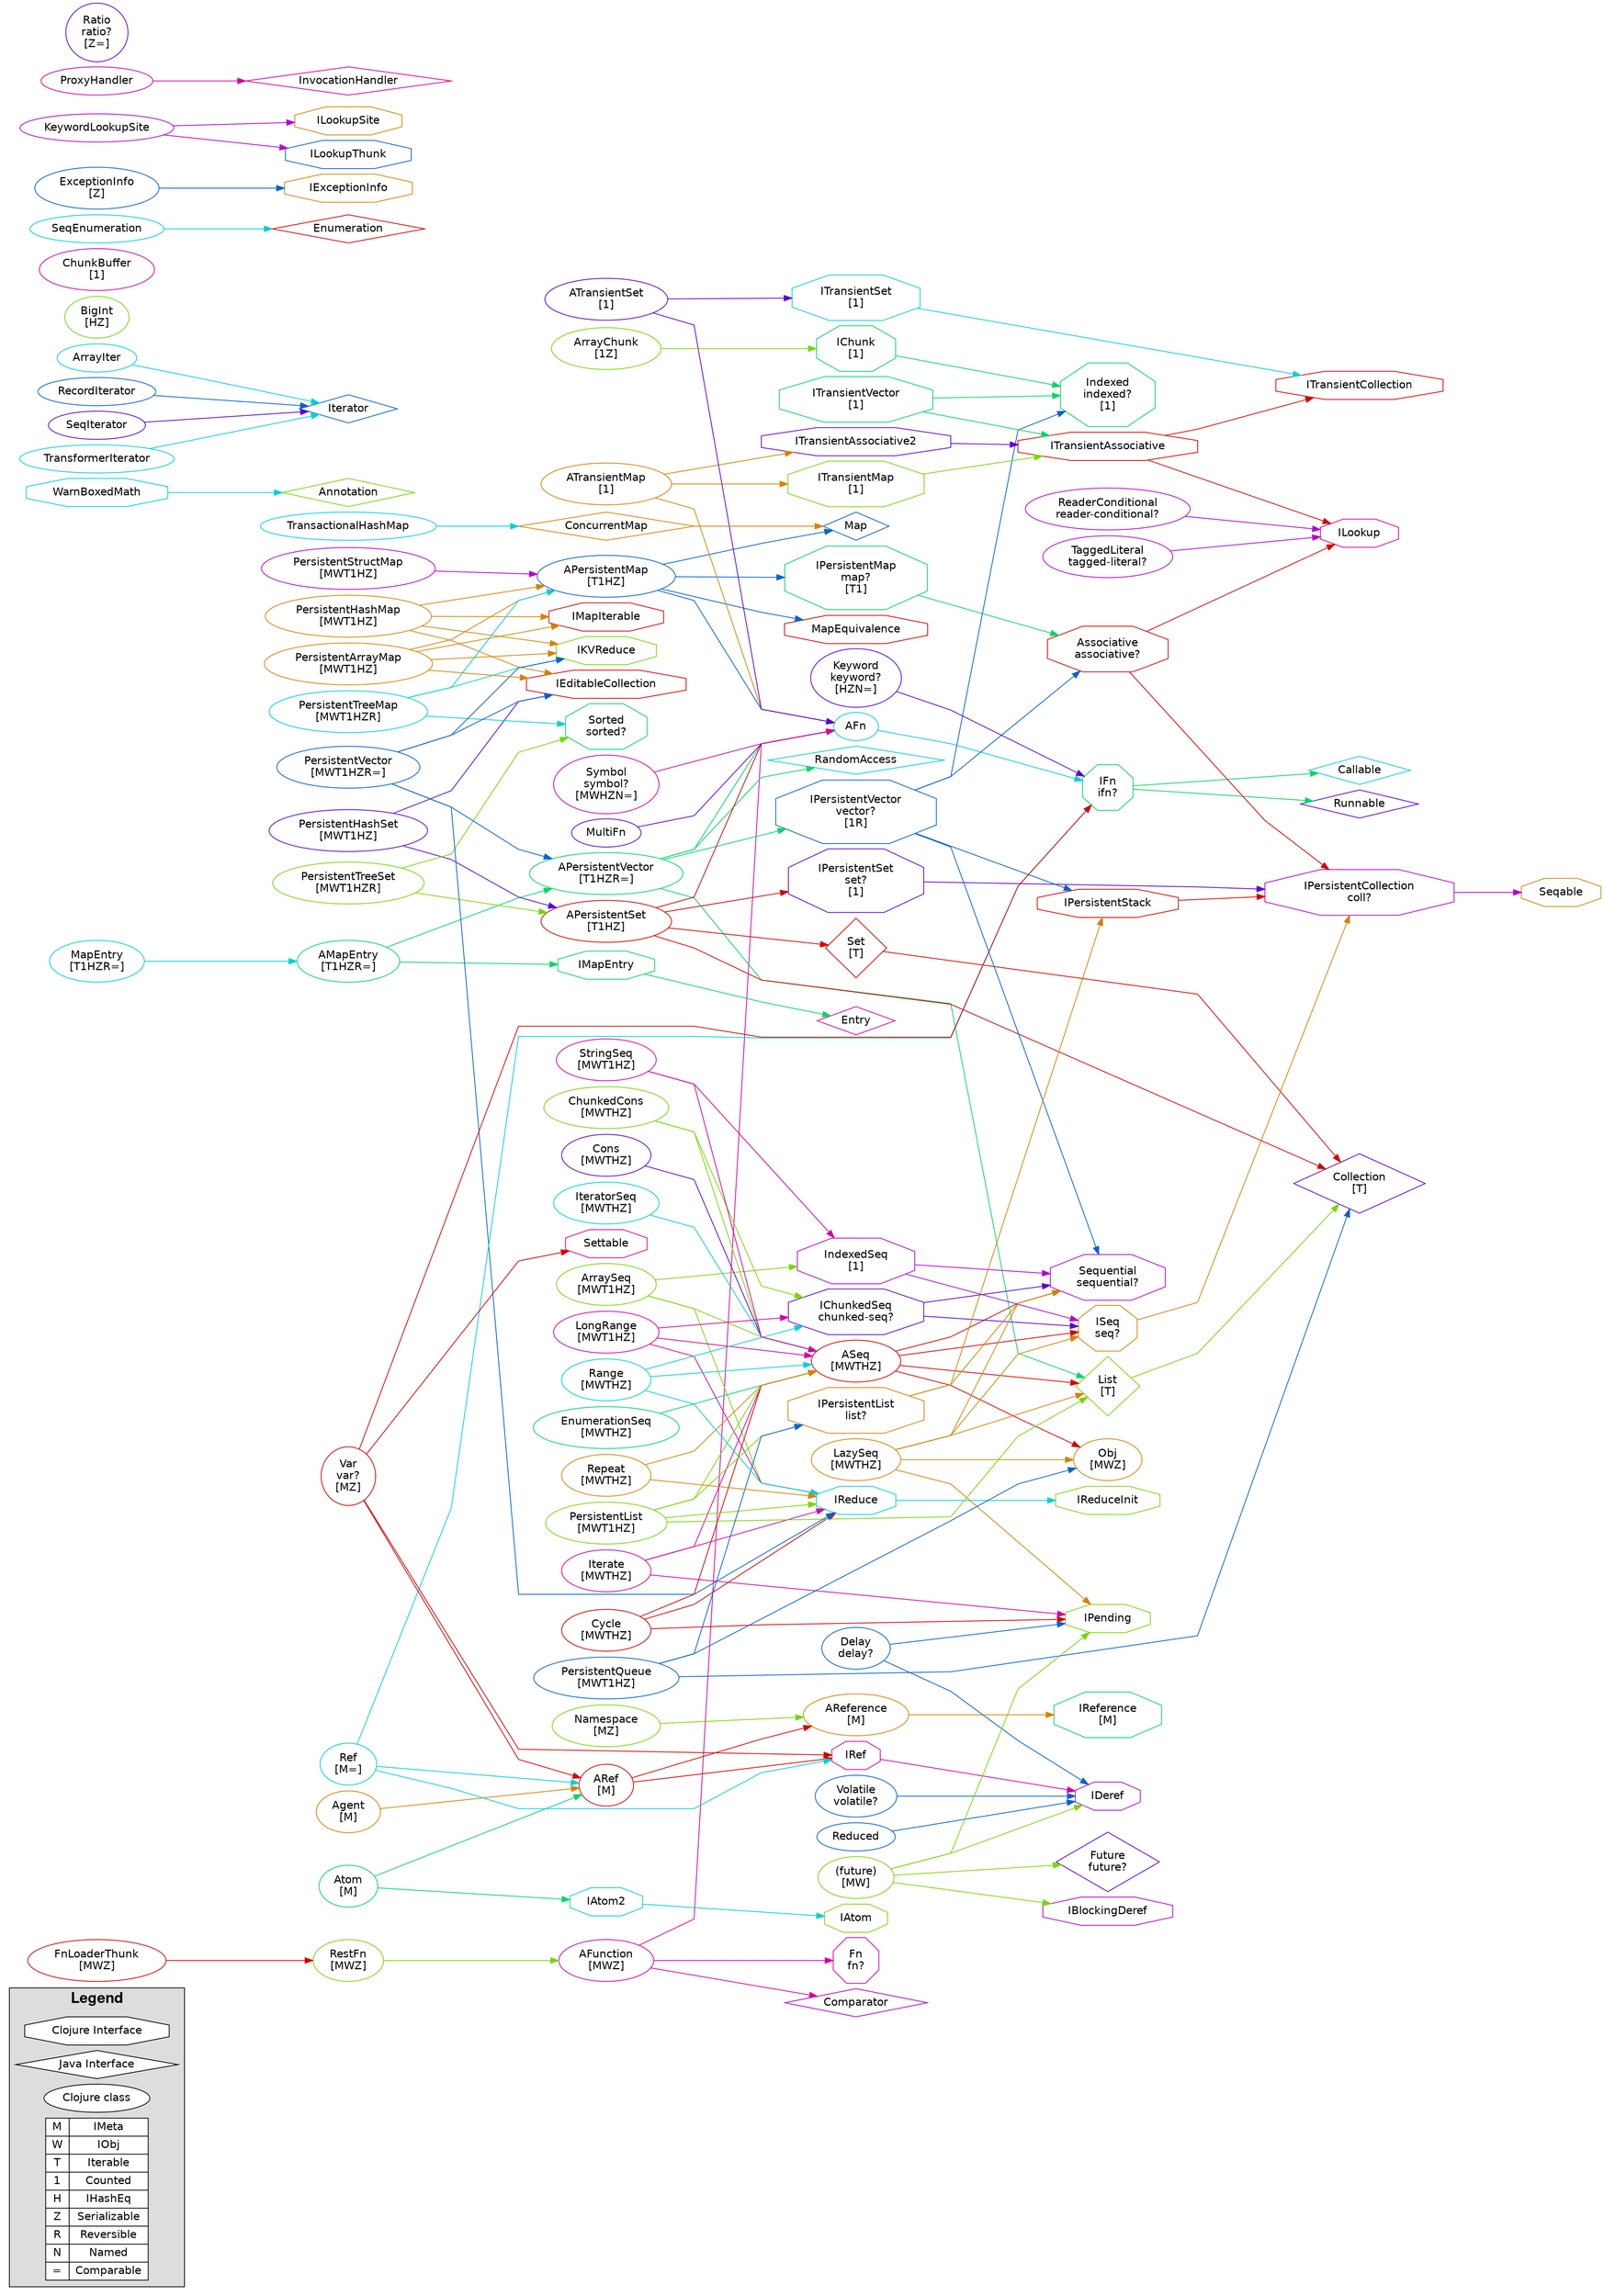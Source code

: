 digraph {
  rankdir=LR;
  dpi=55;
  nodesep=0.10;
  ranksep=1.2;
  mclimit=2500.0;
  node[ fontname=Helvetica shape=box ];
  splines=polyline;

  subgraph cluster_legend {
    label="Legend"
    fontname="Helvetica Bold"
    fontsize=19
    bgcolor="#dddddd"
    "Clojure Interface" [ shape=octagon fillcolor="#ffffff" style=filled ];
    "Java Interface" [ shape=diamond fillcolor="#ffffff" style=filled ];
    "Clojure class" [ shape=oval fillcolor="#ffffff" style=filled ];
    
    badges [
      shape=record
      style=filled
      fillcolor="#ffffff"
      label="{{M|W|T|1|H|Z|R|N|=}|{IMeta|IObj|Iterable|Counted|IHashEq|Serializable|Reversible|Named|Comparable}}"
    ]
  }
  "class clojure.lang.AFn" [ label="AFn" color="#00d0d7" shape="oval"];
  "class clojure.lang.AFn" -> "interface clojure.lang.IFn" [ color="#00d0d7" ];
  "class clojure.lang.AFunction" [ label="AFunction\n[MWZ]" color="#d7009e" shape="oval"];
  "class clojure.lang.AFunction" -> "class clojure.lang.AFn" [ color="#d7009e" ];
  "class clojure.lang.AFunction" -> "interface java.util.Comparator" [ color="#d7009e" ];
  "class clojure.lang.AFunction" -> "interface clojure.lang.Fn" [ color="#d7009e" ];
  "class clojure.lang.AMapEntry" [ label="AMapEntry\n[T1HZR=]" color="#00d764" shape="oval"];
  "class clojure.lang.AMapEntry" -> "class clojure.lang.APersistentVector" [ color="#00d764" ];
  "class clojure.lang.AMapEntry" -> "interface clojure.lang.IMapEntry" [ color="#00d764" ];
  "class clojure.lang.APersistentMap" [ label="APersistentMap\n[T1HZ]" color="#0061d7" shape="oval"];
  "class clojure.lang.APersistentMap" -> "class clojure.lang.AFn" [ color="#0061d7" ];
  "class clojure.lang.APersistentMap" -> "interface clojure.lang.IPersistentMap" [ color="#0061d7" ];
  "class clojure.lang.APersistentMap" -> "interface java.util.Map" [ color="#0061d7" ];
  "class clojure.lang.APersistentMap" -> "interface clojure.lang.MapEquivalence" [ color="#0061d7" ];
  "class clojure.lang.APersistentSet" [ label="APersistentSet\n[T1HZ]" color="#d70000" shape="oval"];
  "class clojure.lang.APersistentSet" -> "class clojure.lang.AFn" [ color="#d70000" ];
  "class clojure.lang.APersistentSet" -> "interface clojure.lang.IPersistentSet" [ color="#d70000" ];
  "class clojure.lang.APersistentSet" -> "interface java.util.Collection" [ color="#d70000" ];
  "class clojure.lang.APersistentSet" -> "interface java.util.Set" [ color="#d70000" ];
  "class clojure.lang.APersistentVector" [ label="APersistentVector\n[T1HZR=]" color="#00d764" shape="oval"];
  "class clojure.lang.APersistentVector" -> "class clojure.lang.AFn" [ color="#00d764" ];
  "class clojure.lang.APersistentVector" -> "interface clojure.lang.IPersistentVector" [ color="#00d764" ];
  "class clojure.lang.APersistentVector" -> "interface java.util.List" [ color="#00d764" ];
  "class clojure.lang.APersistentVector" -> "interface java.util.RandomAccess" [ color="#00d764" ];
  "class clojure.lang.ARef" [ label="ARef\n[M]" color="#d70000" shape="oval"];
  "class clojure.lang.ARef" -> "class clojure.lang.AReference" [ color="#d70000" ];
  "class clojure.lang.ARef" -> "interface clojure.lang.IRef" [ color="#d70000" ];
  "class clojure.lang.AReference" [ label="AReference\n[M]" color="#d78100" shape="oval"];
  "class clojure.lang.AReference" -> "interface clojure.lang.IReference" [ color="#d78100" ];
  "class clojure.lang.ASeq" [ label="ASeq\n[MWTHZ]" color="#d70000" shape="oval"];
  "class clojure.lang.ASeq" -> "class clojure.lang.Obj" [ color="#d70000" ];
  "class clojure.lang.ASeq" -> "interface clojure.lang.ISeq" [ color="#d70000" ];
  "class clojure.lang.ASeq" -> "interface clojure.lang.Sequential" [ color="#d70000" ];
  "class clojure.lang.ASeq" -> "interface java.util.List" [ color="#d70000" ];
  "class clojure.lang.ATransientMap" [ label="ATransientMap\n[1]" color="#d78100" shape="oval"];
  "class clojure.lang.ATransientMap" -> "class clojure.lang.AFn" [ color="#d78100" ];
  "class clojure.lang.ATransientMap" -> "interface clojure.lang.ITransientMap" [ color="#d78100" ];
  "class clojure.lang.ATransientMap" -> "interface clojure.lang.ITransientAssociative2" [ color="#d78100" ];
  "class clojure.lang.ATransientSet" [ label="ATransientSet\n[1]" color="#5a00d7" shape="oval"];
  "class clojure.lang.ATransientSet" -> "class clojure.lang.AFn" [ color="#5a00d7" ];
  "class clojure.lang.ATransientSet" -> "interface clojure.lang.ITransientSet" [ color="#5a00d7" ];
  "class clojure.lang.Agent" [ label="Agent\n[M]" color="#d78100" shape="oval"];
  "class clojure.lang.Agent" -> "class clojure.lang.ARef" [ color="#d78100" ];
  "interface java.lang.annotation.Annotation" [ label="Annotation" color="#76d700" shape="diamond"];
  "class clojure.lang.ArrayChunk" [ label="ArrayChunk\n[1Z]" color="#76d700" shape="oval"];
  "class clojure.lang.ArrayChunk" -> "interface clojure.lang.IChunk" [ color="#76d700" ];
  "class clojure.lang.ArrayIter" [ label="ArrayIter" color="#00d0d7" shape="oval"];
  "class clojure.lang.ArrayIter" -> "interface java.util.Iterator" [ color="#00d0d7" ];
  "class clojure.lang.ArraySeq" [ label="ArraySeq\n[MWT1HZ]" color="#76d700" shape="oval"];
  "class clojure.lang.ArraySeq" -> "class clojure.lang.ASeq" [ color="#76d700" ];
  "class clojure.lang.ArraySeq" -> "interface clojure.lang.IndexedSeq" [ color="#76d700" ];
  "class clojure.lang.ArraySeq" -> "interface clojure.lang.IReduce" [ color="#76d700" ];
  "interface clojure.lang.Associative" [ label="Associative\nassociative?" color="#d70000" shape="octagon"];
  "interface clojure.lang.Associative" -> "interface clojure.lang.IPersistentCollection" [ color="#d70000" ];
  "interface clojure.lang.Associative" -> "interface clojure.lang.ILookup" [ color="#d70000" ];
  "class clojure.lang.Atom" [ label="Atom\n[M]" color="#00d764" shape="oval"];
  "class clojure.lang.Atom" -> "class clojure.lang.ARef" [ color="#00d764" ];
  "class clojure.lang.Atom" -> "interface clojure.lang.IAtom2" [ color="#00d764" ];
  "class clojure.lang.BigInt" [ label="BigInt\n[HZ]" color="#76d700" shape="oval"];
  "interface java.util.concurrent.Callable" [ label="Callable" color="#00d0d7" shape="diamond"];
  "class clojure.lang.ChunkBuffer" [ label="ChunkBuffer\n[1]" color="#d7009e" shape="oval"];
  "class clojure.lang.ChunkedCons" [ label="ChunkedCons\n[MWTHZ]" color="#76d700" shape="oval"];
  "class clojure.lang.ChunkedCons" -> "class clojure.lang.ASeq" [ color="#76d700" ];
  "class clojure.lang.ChunkedCons" -> "interface clojure.lang.IChunkedSeq" [ color="#76d700" ];
  "interface java.util.Collection" [ label="Collection\n[T]" color="#5a00d7" shape="diamond"];
  "interface java.util.Comparator" [ label="Comparator" color="#b300d7" shape="diamond"];
  "interface java.util.concurrent.ConcurrentMap" [ label="ConcurrentMap" color="#d78100" shape="diamond"];
  "interface java.util.concurrent.ConcurrentMap" -> "interface java.util.Map" [ color="#d78100" ];
  "class clojure.lang.Cons" [ label="Cons\n[MWTHZ]" color="#5a00d7" shape="oval"];
  "class clojure.lang.Cons" -> "class clojure.lang.ASeq" [ color="#5a00d7" ];
  "class clojure.lang.Cycle" [ label="Cycle\n[MWTHZ]" color="#d70000" shape="oval"];
  "class clojure.lang.Cycle" -> "class clojure.lang.ASeq" [ color="#d70000" ];
  "class clojure.lang.Cycle" -> "interface clojure.lang.IReduce" [ color="#d70000" ];
  "class clojure.lang.Cycle" -> "interface clojure.lang.IPending" [ color="#d70000" ];
  "class clojure.lang.Delay" [ label="Delay\ndelay?" color="#0061d7" shape="oval"];
  "class clojure.lang.Delay" -> "interface clojure.lang.IDeref" [ color="#0061d7" ];
  "class clojure.lang.Delay" -> "interface clojure.lang.IPending" [ color="#0061d7" ];
  "interface java.util.Map$Entry" [ label="Entry" color="#d7009e" shape="diamond"];
  "interface java.util.Enumeration" [ label="Enumeration" color="#d70000" shape="diamond"];
  "class clojure.lang.EnumerationSeq" [ label="EnumerationSeq\n[MWTHZ]" color="#00d764" shape="oval"];
  "class clojure.lang.EnumerationSeq" -> "class clojure.lang.ASeq" [ color="#00d764" ];
  "class clojure.lang.ExceptionInfo" [ label="ExceptionInfo\n[Z]" color="#0061d7" shape="oval"];
  "class clojure.lang.ExceptionInfo" -> "interface clojure.lang.IExceptionInfo" [ color="#0061d7" ];
  "interface clojure.lang.Fn" [ label="Fn\nfn?" color="#d7009e" shape="octagon"];
  "class clojure.lang.FnLoaderThunk" [ label="FnLoaderThunk\n[MWZ]" color="#d70000" shape="oval"];
  "class clojure.lang.FnLoaderThunk" -> "class clojure.lang.RestFn" [ color="#d70000" ];
  "interface java.util.concurrent.Future" [ label="Future\nfuture?" color="#5a00d7" shape="diamond"];
  "interface clojure.lang.IAtom" [ label="IAtom" color="#76d700" shape="octagon"];
  "interface clojure.lang.IAtom2" [ label="IAtom2" color="#00d0d7" shape="octagon"];
  "interface clojure.lang.IAtom2" -> "interface clojure.lang.IAtom" [ color="#00d0d7" ];
  "interface clojure.lang.IBlockingDeref" [ label="IBlockingDeref" color="#b300d7" shape="octagon"];
  "interface clojure.lang.IChunk" [ label="IChunk\n[1]" color="#00d764" shape="octagon"];
  "interface clojure.lang.IChunk" -> "interface clojure.lang.Indexed" [ color="#00d764" ];
  "interface clojure.lang.IChunkedSeq" [ label="IChunkedSeq\nchunked-seq?" color="#5a00d7" shape="octagon"];
  "interface clojure.lang.IChunkedSeq" -> "interface clojure.lang.ISeq" [ color="#5a00d7" ];
  "interface clojure.lang.IChunkedSeq" -> "interface clojure.lang.Sequential" [ color="#5a00d7" ];
  "interface clojure.lang.IDeref" [ label="IDeref" color="#b300d7" shape="octagon"];
  "interface clojure.lang.IEditableCollection" [ label="IEditableCollection" color="#d70000" shape="octagon"];
  "interface clojure.lang.IExceptionInfo" [ label="IExceptionInfo" color="#d78100" shape="octagon"];
  "interface clojure.lang.IFn" [ label="IFn\nifn?" color="#00d764" shape="octagon"];
  "interface clojure.lang.IFn" -> "interface java.util.concurrent.Callable" [ color="#00d764" ];
  "interface clojure.lang.IFn" -> "interface java.lang.Runnable" [ color="#00d764" ];
  "interface clojure.lang.IKVReduce" [ label="IKVReduce" color="#76d700" shape="octagon"];
  "interface clojure.lang.ILookup" [ label="ILookup" color="#d7009e" shape="octagon"];
  "interface clojure.lang.ILookupSite" [ label="ILookupSite" color="#d78100" shape="octagon"];
  "interface clojure.lang.ILookupThunk" [ label="ILookupThunk" color="#0061d7" shape="octagon"];
  "interface clojure.lang.IMapEntry" [ label="IMapEntry" color="#00d764" shape="octagon"];
  "interface clojure.lang.IMapEntry" -> "interface java.util.Map$Entry" [ color="#00d764" ];
  "interface clojure.lang.IMapIterable" [ label="IMapIterable" color="#d70000" shape="octagon"];
  "interface clojure.lang.IPending" [ label="IPending" color="#76d700" shape="octagon"];
  "interface clojure.lang.IPersistentCollection" [ label="IPersistentCollection\ncoll?" color="#b300d7" shape="octagon"];
  "interface clojure.lang.IPersistentCollection" -> "interface clojure.lang.Seqable" [ color="#b300d7" ];
  "interface clojure.lang.IPersistentList" [ label="IPersistentList\nlist?" color="#d78100" shape="octagon"];
  "interface clojure.lang.IPersistentList" -> "interface clojure.lang.Sequential" [ color="#d78100" ];
  "interface clojure.lang.IPersistentList" -> "interface clojure.lang.IPersistentStack" [ color="#d78100" ];
  "interface clojure.lang.IPersistentMap" [ label="IPersistentMap\nmap?\n[T1]" color="#00d764" shape="octagon"];
  "interface clojure.lang.IPersistentMap" -> "interface clojure.lang.Associative" [ color="#00d764" ];
  "interface clojure.lang.IPersistentSet" [ label="IPersistentSet\nset?\n[1]" color="#5a00d7" shape="octagon"];
  "interface clojure.lang.IPersistentSet" -> "interface clojure.lang.IPersistentCollection" [ color="#5a00d7" ];
  "interface clojure.lang.IPersistentStack" [ label="IPersistentStack" color="#d70000" shape="octagon"];
  "interface clojure.lang.IPersistentStack" -> "interface clojure.lang.IPersistentCollection" [ color="#d70000" ];
  "interface clojure.lang.IPersistentVector" [ label="IPersistentVector\nvector?\n[1R]" color="#0061d7" shape="octagon"];
  "interface clojure.lang.IPersistentVector" -> "interface clojure.lang.Associative" [ color="#0061d7" ];
  "interface clojure.lang.IPersistentVector" -> "interface clojure.lang.Sequential" [ color="#0061d7" ];
  "interface clojure.lang.IPersistentVector" -> "interface clojure.lang.IPersistentStack" [ color="#0061d7" ];
  "interface clojure.lang.IPersistentVector" -> "interface clojure.lang.Indexed" [ color="#0061d7" ];
  "interface clojure.lang.IReduce" [ label="IReduce" color="#00d0d7" shape="octagon"];
  "interface clojure.lang.IReduce" -> "interface clojure.lang.IReduceInit" [ color="#00d0d7" ];
  "interface clojure.lang.IReduceInit" [ label="IReduceInit" color="#76d700" shape="octagon"];
  "interface clojure.lang.IRef" [ label="IRef" color="#d7009e" shape="octagon"];
  "interface clojure.lang.IRef" -> "interface clojure.lang.IDeref" [ color="#d7009e" ];
  "interface clojure.lang.IReference" [ label="IReference\n[M]" color="#00d764" shape="octagon"];
  "interface clojure.lang.ISeq" [ label="ISeq\nseq?" color="#d78100" shape="octagon"];
  "interface clojure.lang.ISeq" -> "interface clojure.lang.IPersistentCollection" [ color="#d78100" ];
  "interface clojure.lang.ITransientAssociative" [ label="ITransientAssociative" color="#d70000" shape="octagon"];
  "interface clojure.lang.ITransientAssociative" -> "interface clojure.lang.ITransientCollection" [ color="#d70000" ];
  "interface clojure.lang.ITransientAssociative" -> "interface clojure.lang.ILookup" [ color="#d70000" ];
  "interface clojure.lang.ITransientAssociative2" [ label="ITransientAssociative2" color="#5a00d7" shape="octagon"];
  "interface clojure.lang.ITransientAssociative2" -> "interface clojure.lang.ITransientAssociative" [ color="#5a00d7" ];
  "interface clojure.lang.ITransientCollection" [ label="ITransientCollection" color="#d70000" shape="octagon"];
  "interface clojure.lang.ITransientMap" [ label="ITransientMap\n[1]" color="#76d700" shape="octagon"];
  "interface clojure.lang.ITransientMap" -> "interface clojure.lang.ITransientAssociative" [ color="#76d700" ];
  "interface clojure.lang.ITransientSet" [ label="ITransientSet\n[1]" color="#00d0d7" shape="octagon"];
  "interface clojure.lang.ITransientSet" -> "interface clojure.lang.ITransientCollection" [ color="#00d0d7" ];
  "interface clojure.lang.ITransientVector" [ label="ITransientVector\n[1]" color="#00d764" shape="octagon"];
  "interface clojure.lang.ITransientVector" -> "interface clojure.lang.ITransientAssociative" [ color="#00d764" ];
  "interface clojure.lang.ITransientVector" -> "interface clojure.lang.Indexed" [ color="#00d764" ];
  "interface clojure.lang.Indexed" [ label="Indexed\nindexed?\n[1]" color="#00d764" shape="octagon"];
  "interface clojure.lang.IndexedSeq" [ label="IndexedSeq\n[1]" color="#b300d7" shape="octagon"];
  "interface clojure.lang.IndexedSeq" -> "interface clojure.lang.ISeq" [ color="#b300d7" ];
  "interface clojure.lang.IndexedSeq" -> "interface clojure.lang.Sequential" [ color="#b300d7" ];
  "interface java.lang.reflect.InvocationHandler" [ label="InvocationHandler" color="#d7009e" shape="diamond"];
  "class clojure.lang.Iterate" [ label="Iterate\n[MWTHZ]" color="#d7009e" shape="oval"];
  "class clojure.lang.Iterate" -> "class clojure.lang.ASeq" [ color="#d7009e" ];
  "class clojure.lang.Iterate" -> "interface clojure.lang.IReduce" [ color="#d7009e" ];
  "class clojure.lang.Iterate" -> "interface clojure.lang.IPending" [ color="#d7009e" ];
  "interface java.util.Iterator" [ label="Iterator" color="#0061d7" shape="diamond"];
  "class clojure.lang.IteratorSeq" [ label="IteratorSeq\n[MWTHZ]" color="#00d0d7" shape="oval"];
  "class clojure.lang.IteratorSeq" -> "class clojure.lang.ASeq" [ color="#00d0d7" ];
  "class clojure.lang.Keyword" [ label="Keyword\nkeyword?\n[HZN=]" color="#5a00d7" shape="oval"];
  "class clojure.lang.Keyword" -> "interface clojure.lang.IFn" [ color="#5a00d7" ];
  "class clojure.lang.KeywordLookupSite" [ label="KeywordLookupSite" color="#b300d7" shape="oval"];
  "class clojure.lang.KeywordLookupSite" -> "interface clojure.lang.ILookupSite" [ color="#b300d7" ];
  "class clojure.lang.KeywordLookupSite" -> "interface clojure.lang.ILookupThunk" [ color="#b300d7" ];
  "class clojure.lang.LazySeq" [ label="LazySeq\n[MWTHZ]" color="#d78100" shape="oval"];
  "class clojure.lang.LazySeq" -> "class clojure.lang.Obj" [ color="#d78100" ];
  "class clojure.lang.LazySeq" -> "interface clojure.lang.ISeq" [ color="#d78100" ];
  "class clojure.lang.LazySeq" -> "interface clojure.lang.Sequential" [ color="#d78100" ];
  "class clojure.lang.LazySeq" -> "interface java.util.List" [ color="#d78100" ];
  "class clojure.lang.LazySeq" -> "interface clojure.lang.IPending" [ color="#d78100" ];
  "interface java.util.List" [ label="List\n[T]" color="#76d700" shape="diamond"];
  "interface java.util.List" -> "interface java.util.Collection" [ color="#76d700" ];
  "class clojure.lang.LongRange" [ label="LongRange\n[MWT1HZ]" color="#d7009e" shape="oval"];
  "class clojure.lang.LongRange" -> "class clojure.lang.ASeq" [ color="#d7009e" ];
  "class clojure.lang.LongRange" -> "interface clojure.lang.IChunkedSeq" [ color="#d7009e" ];
  "class clojure.lang.LongRange" -> "interface clojure.lang.IReduce" [ color="#d7009e" ];
  "interface java.util.Map" [ label="Map" color="#0061d7" shape="diamond"];
  "class clojure.lang.MapEntry" [ label="MapEntry\n[T1HZR=]" color="#00d0d7" shape="oval"];
  "class clojure.lang.MapEntry" -> "class clojure.lang.AMapEntry" [ color="#00d0d7" ];
  "interface clojure.lang.MapEquivalence" [ label="MapEquivalence" color="#d70000" shape="octagon"];
  "class clojure.lang.MultiFn" [ label="MultiFn" color="#5a00d7" shape="oval"];
  "class clojure.lang.MultiFn" -> "class clojure.lang.AFn" [ color="#5a00d7" ];
  "class clojure.lang.Namespace" [ label="Namespace\n[MZ]" color="#76d700" shape="oval"];
  "class clojure.lang.Namespace" -> "class clojure.lang.AReference" [ color="#76d700" ];
  "class clojure.lang.Obj" [ label="Obj\n[MWZ]" color="#d78100" shape="oval"];
  "class clojure.lang.PersistentArrayMap" [ label="PersistentArrayMap\n[MWT1HZ]" color="#d78100" shape="oval"];
  "class clojure.lang.PersistentArrayMap" -> "class clojure.lang.APersistentMap" [ color="#d78100" ];
  "class clojure.lang.PersistentArrayMap" -> "interface clojure.lang.IEditableCollection" [ color="#d78100" ];
  "class clojure.lang.PersistentArrayMap" -> "interface clojure.lang.IMapIterable" [ color="#d78100" ];
  "class clojure.lang.PersistentArrayMap" -> "interface clojure.lang.IKVReduce" [ color="#d78100" ];
  "class clojure.lang.PersistentHashMap" [ label="PersistentHashMap\n[MWT1HZ]" color="#d78100" shape="oval"];
  "class clojure.lang.PersistentHashMap" -> "class clojure.lang.APersistentMap" [ color="#d78100" ];
  "class clojure.lang.PersistentHashMap" -> "interface clojure.lang.IEditableCollection" [ color="#d78100" ];
  "class clojure.lang.PersistentHashMap" -> "interface clojure.lang.IMapIterable" [ color="#d78100" ];
  "class clojure.lang.PersistentHashMap" -> "interface clojure.lang.IKVReduce" [ color="#d78100" ];
  "class clojure.lang.PersistentHashSet" [ label="PersistentHashSet\n[MWT1HZ]" color="#5a00d7" shape="oval"];
  "class clojure.lang.PersistentHashSet" -> "class clojure.lang.APersistentSet" [ color="#5a00d7" ];
  "class clojure.lang.PersistentHashSet" -> "interface clojure.lang.IEditableCollection" [ color="#5a00d7" ];
  "class clojure.lang.PersistentList" [ label="PersistentList\n[MWT1HZ]" color="#76d700" shape="oval"];
  "class clojure.lang.PersistentList" -> "class clojure.lang.ASeq" [ color="#76d700" ];
  "class clojure.lang.PersistentList" -> "interface clojure.lang.IPersistentList" [ color="#76d700" ];
  "class clojure.lang.PersistentList" -> "interface clojure.lang.IReduce" [ color="#76d700" ];
  "class clojure.lang.PersistentList" -> "interface java.util.List" [ color="#76d700" ];
  "class clojure.lang.PersistentQueue" [ label="PersistentQueue\n[MWT1HZ]" color="#0061d7" shape="oval"];
  "class clojure.lang.PersistentQueue" -> "class clojure.lang.Obj" [ color="#0061d7" ];
  "class clojure.lang.PersistentQueue" -> "interface clojure.lang.IPersistentList" [ color="#0061d7" ];
  "class clojure.lang.PersistentQueue" -> "interface java.util.Collection" [ color="#0061d7" ];
  "class clojure.lang.PersistentStructMap" [ label="PersistentStructMap\n[MWT1HZ]" color="#b300d7" shape="oval"];
  "class clojure.lang.PersistentStructMap" -> "class clojure.lang.APersistentMap" [ color="#b300d7" ];
  "class clojure.lang.PersistentTreeMap" [ label="PersistentTreeMap\n[MWT1HZR]" color="#00d0d7" shape="oval"];
  "class clojure.lang.PersistentTreeMap" -> "class clojure.lang.APersistentMap" [ color="#00d0d7" ];
  "class clojure.lang.PersistentTreeMap" -> "interface clojure.lang.Sorted" [ color="#00d0d7" ];
  "class clojure.lang.PersistentTreeMap" -> "interface clojure.lang.IKVReduce" [ color="#00d0d7" ];
  "class clojure.lang.PersistentTreeSet" [ label="PersistentTreeSet\n[MWT1HZR]" color="#76d700" shape="oval"];
  "class clojure.lang.PersistentTreeSet" -> "class clojure.lang.APersistentSet" [ color="#76d700" ];
  "class clojure.lang.PersistentTreeSet" -> "interface clojure.lang.Sorted" [ color="#76d700" ];
  "class clojure.lang.PersistentVector" [ label="PersistentVector\n[MWT1HZR=]" color="#0061d7" shape="oval"];
  "class clojure.lang.PersistentVector" -> "class clojure.lang.APersistentVector" [ color="#0061d7" ];
  "class clojure.lang.PersistentVector" -> "interface clojure.lang.IEditableCollection" [ color="#0061d7" ];
  "class clojure.lang.PersistentVector" -> "interface clojure.lang.IReduce" [ color="#0061d7" ];
  "class clojure.lang.PersistentVector" -> "interface clojure.lang.IKVReduce" [ color="#0061d7" ];
  "class clojure.lang.ProxyHandler" [ label="ProxyHandler" color="#d7009e" shape="oval"];
  "class clojure.lang.ProxyHandler" -> "interface java.lang.reflect.InvocationHandler" [ color="#d7009e" ];
  "interface java.util.RandomAccess" [ label="RandomAccess" color="#00d0d7" shape="diamond"];
  "class clojure.lang.Range" [ label="Range\n[MWTHZ]" color="#00d0d7" shape="oval"];
  "class clojure.lang.Range" -> "class clojure.lang.ASeq" [ color="#00d0d7" ];
  "class clojure.lang.Range" -> "interface clojure.lang.IChunkedSeq" [ color="#00d0d7" ];
  "class clojure.lang.Range" -> "interface clojure.lang.IReduce" [ color="#00d0d7" ];
  "class clojure.lang.Ratio" [ label="Ratio\nratio?\n[Z=]" color="#5a00d7" shape="oval"];
  "class clojure.lang.ReaderConditional" [ label="ReaderConditional\nreader-conditional?" color="#b300d7" shape="oval"];
  "class clojure.lang.ReaderConditional" -> "interface clojure.lang.ILookup" [ color="#b300d7" ];
  "class clojure.lang.RecordIterator" [ label="RecordIterator" color="#0061d7" shape="oval"];
  "class clojure.lang.RecordIterator" -> "interface java.util.Iterator" [ color="#0061d7" ];
  "class clojure.lang.Reduced" [ label="Reduced" color="#0061d7" shape="oval"];
  "class clojure.lang.Reduced" -> "interface clojure.lang.IDeref" [ color="#0061d7" ];
  "class clojure.lang.Ref" [ label="Ref\n[M=]" color="#00d0d7" shape="oval"];
  "class clojure.lang.Ref" -> "class clojure.lang.ARef" [ color="#00d0d7" ];
  "class clojure.lang.Ref" -> "interface clojure.lang.IFn" [ color="#00d0d7" ];
  "class clojure.lang.Ref" -> "interface clojure.lang.IRef" [ color="#00d0d7" ];
  "class clojure.lang.Repeat" [ label="Repeat\n[MWTHZ]" color="#d78100" shape="oval"];
  "class clojure.lang.Repeat" -> "class clojure.lang.ASeq" [ color="#d78100" ];
  "class clojure.lang.Repeat" -> "interface clojure.lang.IReduce" [ color="#d78100" ];
  "class clojure.lang.RestFn" [ label="RestFn\n[MWZ]" color="#76d700" shape="oval"];
  "class clojure.lang.RestFn" -> "class clojure.lang.AFunction" [ color="#76d700" ];
  "interface java.lang.Runnable" [ label="Runnable" color="#5a00d7" shape="diamond"];
  "class clojure.lang.SeqEnumeration" [ label="SeqEnumeration" color="#00d0d7" shape="oval"];
  "class clojure.lang.SeqEnumeration" -> "interface java.util.Enumeration" [ color="#00d0d7" ];
  "class clojure.lang.SeqIterator" [ label="SeqIterator" color="#5a00d7" shape="oval"];
  "class clojure.lang.SeqIterator" -> "interface java.util.Iterator" [ color="#5a00d7" ];
  "interface clojure.lang.Seqable" [ label="Seqable" color="#d78100" shape="octagon"];
  "interface clojure.lang.Sequential" [ label="Sequential\nsequential?" color="#b300d7" shape="octagon"];
  "interface java.util.Set" [ label="Set\n[T]" color="#d70000" shape="diamond"];
  "interface java.util.Set" -> "interface java.util.Collection" [ color="#d70000" ];
  "interface clojure.lang.Settable" [ label="Settable" color="#d7009e" shape="octagon"];
  "interface clojure.lang.Sorted" [ label="Sorted\nsorted?" color="#00d764" shape="octagon"];
  "class clojure.lang.StringSeq" [ label="StringSeq\n[MWT1HZ]" color="#d7009e" shape="oval"];
  "class clojure.lang.StringSeq" -> "class clojure.lang.ASeq" [ color="#d7009e" ];
  "class clojure.lang.StringSeq" -> "interface clojure.lang.IndexedSeq" [ color="#d7009e" ];
  "class clojure.lang.Symbol" [ label="Symbol\nsymbol?\n[MWHZN=]" color="#d7009e" shape="oval"];
  "class clojure.lang.Symbol" -> "class clojure.lang.AFn" [ color="#d7009e" ];
  "class clojure.lang.TaggedLiteral" [ label="TaggedLiteral\ntagged-literal?" color="#b300d7" shape="oval"];
  "class clojure.lang.TaggedLiteral" -> "interface clojure.lang.ILookup" [ color="#b300d7" ];
  "class clojure.lang.TransactionalHashMap" [ label="TransactionalHashMap" color="#00d0d7" shape="oval"];
  "class clojure.lang.TransactionalHashMap" -> "interface java.util.concurrent.ConcurrentMap" [ color="#00d0d7" ];
  "class clojure.lang.TransformerIterator" [ label="TransformerIterator" color="#00d0d7" shape="oval"];
  "class clojure.lang.TransformerIterator" -> "interface java.util.Iterator" [ color="#00d0d7" ];
  "class clojure.lang.Var" [ label="Var\nvar?\n[MZ]" color="#d70000" shape="oval"];
  "class clojure.lang.Var" -> "class clojure.lang.ARef" [ color="#d70000" ];
  "class clojure.lang.Var" -> "interface clojure.lang.IFn" [ color="#d70000" ];
  "class clojure.lang.Var" -> "interface clojure.lang.IRef" [ color="#d70000" ];
  "class clojure.lang.Var" -> "interface clojure.lang.Settable" [ color="#d70000" ];
  "class clojure.lang.Volatile" [ label="Volatile\nvolatile?" color="#0061d7" shape="oval"];
  "class clojure.lang.Volatile" -> "interface clojure.lang.IDeref" [ color="#0061d7" ];
  "interface clojure.lang.WarnBoxedMath" [ label="WarnBoxedMath" color="#00d0d7" shape="octagon"];
  "interface clojure.lang.WarnBoxedMath" -> "interface java.lang.annotation.Annotation" [ color="#00d0d7" ];
  "class clojure.core$future_call$reify__8454" [ label="(future)\n[MW]" color="#76d700" shape="oval"];
  "class clojure.core$future_call$reify__8454" -> "interface clojure.lang.IPending" [ color="#76d700" ];
  "class clojure.core$future_call$reify__8454" -> "interface clojure.lang.IBlockingDeref" [ color="#76d700" ];
  "class clojure.core$future_call$reify__8454" -> "interface java.util.concurrent.Future" [ color="#76d700" ];
  "class clojure.core$future_call$reify__8454" -> "interface clojure.lang.IDeref" [ color="#76d700" ];
}
